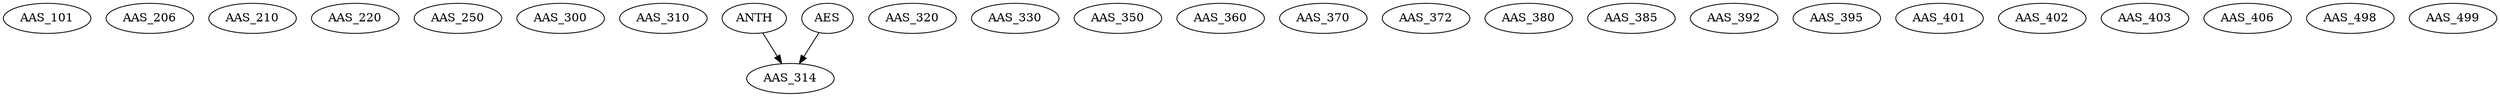 digraph G {
    AAS_101;
    AAS_206;
    AAS_210;
    AAS_220;
    AAS_250;
    AAS_300;
    AAS_310;
    edge [color=black];
    ANTH -> AAS_314;
    AES -> AAS_314;
    AAS_320;
    AAS_330;
    AAS_350;
    AAS_360;
    AAS_370;
    AAS_372;
    AAS_380;
    AAS_385;
    AAS_392;
    AAS_395;
    AAS_401;
    AAS_402;
    AAS_403;
    AAS_406;
    AAS_498;
    AAS_499;
}

